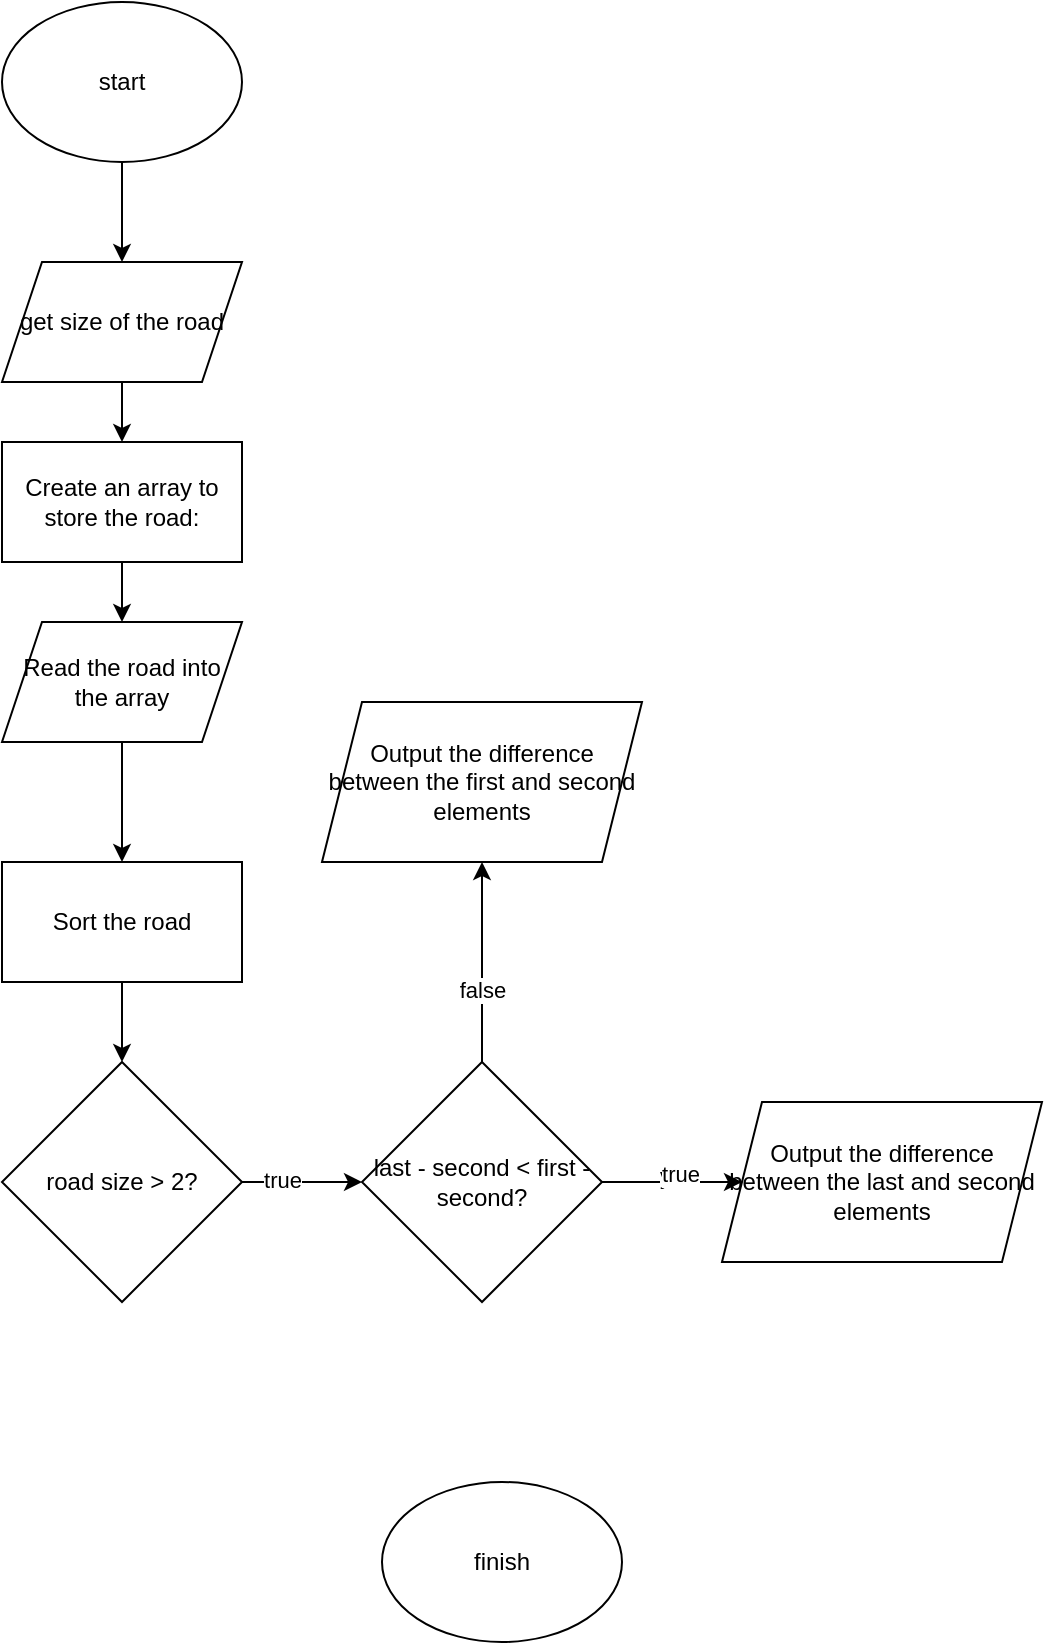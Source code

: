 <mxfile version="22.0.8" type="google">
  <diagram name="Page-1" id="xlrHoB1tgVw3jY1EKKIN">
    <mxGraphModel dx="664" dy="780" grid="1" gridSize="10" guides="1" tooltips="1" connect="1" arrows="1" fold="1" page="1" pageScale="1" pageWidth="850" pageHeight="1100" math="0" shadow="0">
      <root>
        <mxCell id="0" />
        <mxCell id="1" parent="0" />
        <mxCell id="FWgb_xnWVuBFIPJYUIIz-46" value="finish" style="ellipse;whiteSpace=wrap;html=1;" parent="1" vertex="1">
          <mxGeometry x="470" y="1000" width="120" height="80" as="geometry" />
        </mxCell>
        <mxCell id="FWgb_xnWVuBFIPJYUIIz-49" value="" style="edgeStyle=orthogonalEdgeStyle;rounded=0;orthogonalLoop=1;jettySize=auto;html=1;" parent="1" source="FWgb_xnWVuBFIPJYUIIz-47" target="FWgb_xnWVuBFIPJYUIIz-48" edge="1">
          <mxGeometry relative="1" as="geometry" />
        </mxCell>
        <mxCell id="FWgb_xnWVuBFIPJYUIIz-47" value="start" style="ellipse;whiteSpace=wrap;html=1;" parent="1" vertex="1">
          <mxGeometry x="280" y="260" width="120" height="80" as="geometry" />
        </mxCell>
        <mxCell id="FWgb_xnWVuBFIPJYUIIz-52" value="" style="edgeStyle=orthogonalEdgeStyle;rounded=0;orthogonalLoop=1;jettySize=auto;html=1;" parent="1" source="FWgb_xnWVuBFIPJYUIIz-48" target="FWgb_xnWVuBFIPJYUIIz-51" edge="1">
          <mxGeometry relative="1" as="geometry" />
        </mxCell>
        <mxCell id="FWgb_xnWVuBFIPJYUIIz-48" value="get size of the road" style="shape=parallelogram;perimeter=parallelogramPerimeter;whiteSpace=wrap;html=1;fixedSize=1;" parent="1" vertex="1">
          <mxGeometry x="280" y="390" width="120" height="60" as="geometry" />
        </mxCell>
        <mxCell id="FWgb_xnWVuBFIPJYUIIz-58" value="" style="edgeStyle=orthogonalEdgeStyle;rounded=0;orthogonalLoop=1;jettySize=auto;html=1;" parent="1" source="FWgb_xnWVuBFIPJYUIIz-51" target="FWgb_xnWVuBFIPJYUIIz-56" edge="1">
          <mxGeometry relative="1" as="geometry" />
        </mxCell>
        <mxCell id="FWgb_xnWVuBFIPJYUIIz-51" value="Create an array to store the road:" style="whiteSpace=wrap;html=1;" parent="1" vertex="1">
          <mxGeometry x="280" y="480" width="120" height="60" as="geometry" />
        </mxCell>
        <mxCell id="HnbWSTlcL0RK44amXA5t-4" value="" style="edgeStyle=orthogonalEdgeStyle;rounded=0;orthogonalLoop=1;jettySize=auto;html=1;" edge="1" parent="1" source="FWgb_xnWVuBFIPJYUIIz-55" target="HnbWSTlcL0RK44amXA5t-3">
          <mxGeometry relative="1" as="geometry" />
        </mxCell>
        <mxCell id="FWgb_xnWVuBFIPJYUIIz-55" value="Sort the road" style="whiteSpace=wrap;html=1;" parent="1" vertex="1">
          <mxGeometry x="280" y="690" width="120" height="60" as="geometry" />
        </mxCell>
        <mxCell id="HnbWSTlcL0RK44amXA5t-1" value="" style="edgeStyle=orthogonalEdgeStyle;rounded=0;orthogonalLoop=1;jettySize=auto;html=1;" edge="1" parent="1" source="FWgb_xnWVuBFIPJYUIIz-56" target="FWgb_xnWVuBFIPJYUIIz-55">
          <mxGeometry relative="1" as="geometry" />
        </mxCell>
        <mxCell id="FWgb_xnWVuBFIPJYUIIz-56" value="Read the road into the array" style="shape=parallelogram;perimeter=parallelogramPerimeter;whiteSpace=wrap;html=1;fixedSize=1;" parent="1" vertex="1">
          <mxGeometry x="280" y="570" width="120" height="60" as="geometry" />
        </mxCell>
        <mxCell id="HnbWSTlcL0RK44amXA5t-6" value="" style="edgeStyle=orthogonalEdgeStyle;rounded=0;orthogonalLoop=1;jettySize=auto;html=1;" edge="1" parent="1" source="HnbWSTlcL0RK44amXA5t-3" target="HnbWSTlcL0RK44amXA5t-5">
          <mxGeometry relative="1" as="geometry" />
        </mxCell>
        <mxCell id="HnbWSTlcL0RK44amXA5t-7" value="true" style="edgeLabel;html=1;align=center;verticalAlign=middle;resizable=0;points=[];" vertex="1" connectable="0" parent="HnbWSTlcL0RK44amXA5t-6">
          <mxGeometry x="-0.354" y="1" relative="1" as="geometry">
            <mxPoint as="offset" />
          </mxGeometry>
        </mxCell>
        <mxCell id="HnbWSTlcL0RK44amXA5t-3" value="road size &amp;gt; 2?" style="rhombus;whiteSpace=wrap;html=1;" vertex="1" parent="1">
          <mxGeometry x="280" y="790" width="120" height="120" as="geometry" />
        </mxCell>
        <mxCell id="HnbWSTlcL0RK44amXA5t-9" value="" style="edgeStyle=orthogonalEdgeStyle;rounded=0;orthogonalLoop=1;jettySize=auto;html=1;" edge="1" parent="1" source="HnbWSTlcL0RK44amXA5t-5" target="HnbWSTlcL0RK44amXA5t-8">
          <mxGeometry relative="1" as="geometry" />
        </mxCell>
        <mxCell id="HnbWSTlcL0RK44amXA5t-10" value="yes" style="edgeLabel;html=1;align=center;verticalAlign=middle;resizable=0;points=[];" vertex="1" connectable="0" parent="HnbWSTlcL0RK44amXA5t-9">
          <mxGeometry x="0.06" y="3" relative="1" as="geometry">
            <mxPoint as="offset" />
          </mxGeometry>
        </mxCell>
        <mxCell id="HnbWSTlcL0RK44amXA5t-14" value="true" style="edgeLabel;html=1;align=center;verticalAlign=middle;resizable=0;points=[];" vertex="1" connectable="0" parent="HnbWSTlcL0RK44amXA5t-9">
          <mxGeometry x="0.114" y="4" relative="1" as="geometry">
            <mxPoint as="offset" />
          </mxGeometry>
        </mxCell>
        <mxCell id="HnbWSTlcL0RK44amXA5t-12" value="" style="edgeStyle=orthogonalEdgeStyle;rounded=0;orthogonalLoop=1;jettySize=auto;html=1;" edge="1" parent="1" source="HnbWSTlcL0RK44amXA5t-5" target="HnbWSTlcL0RK44amXA5t-11">
          <mxGeometry relative="1" as="geometry" />
        </mxCell>
        <mxCell id="HnbWSTlcL0RK44amXA5t-13" value="false" style="edgeLabel;html=1;align=center;verticalAlign=middle;resizable=0;points=[];" vertex="1" connectable="0" parent="HnbWSTlcL0RK44amXA5t-12">
          <mxGeometry x="-0.143" y="-2" relative="1" as="geometry">
            <mxPoint x="-2" y="7" as="offset" />
          </mxGeometry>
        </mxCell>
        <mxCell id="HnbWSTlcL0RK44amXA5t-5" value="last - second &amp;lt; first - second?" style="rhombus;whiteSpace=wrap;html=1;" vertex="1" parent="1">
          <mxGeometry x="460" y="790" width="120" height="120" as="geometry" />
        </mxCell>
        <mxCell id="HnbWSTlcL0RK44amXA5t-8" value="Output the difference between the last and second elements" style="shape=parallelogram;perimeter=parallelogramPerimeter;whiteSpace=wrap;html=1;fixedSize=1;" vertex="1" parent="1">
          <mxGeometry x="640" y="810" width="160" height="80" as="geometry" />
        </mxCell>
        <mxCell id="HnbWSTlcL0RK44amXA5t-11" value="Output the difference between the first and second elements" style="shape=parallelogram;perimeter=parallelogramPerimeter;whiteSpace=wrap;html=1;fixedSize=1;" vertex="1" parent="1">
          <mxGeometry x="440" y="610" width="160" height="80" as="geometry" />
        </mxCell>
      </root>
    </mxGraphModel>
  </diagram>
</mxfile>
